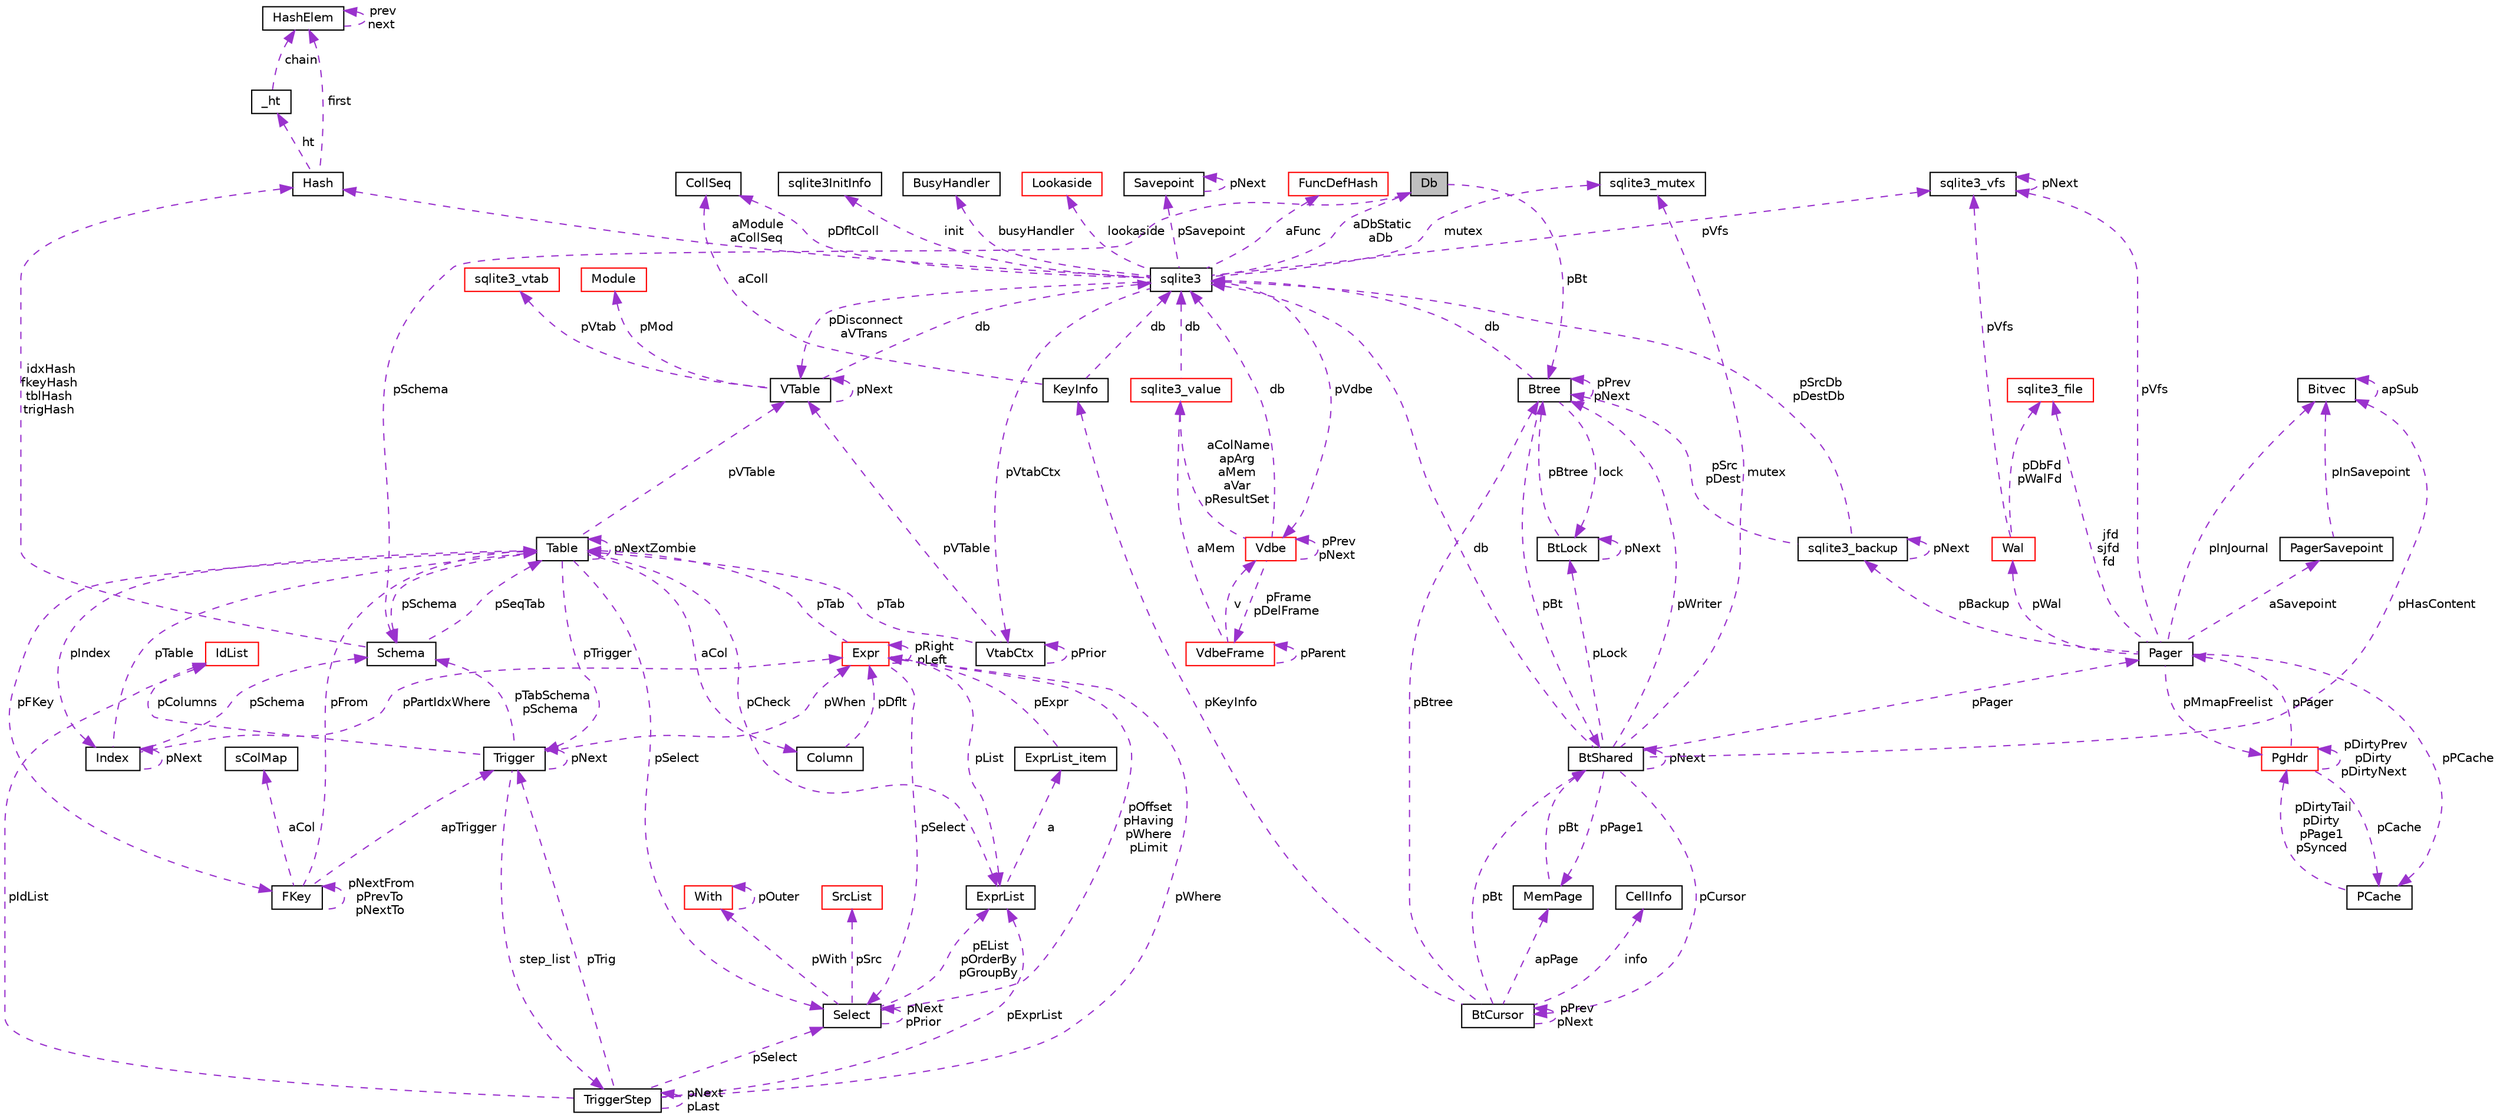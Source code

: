 digraph "Db"
{
  edge [fontname="Helvetica",fontsize="10",labelfontname="Helvetica",labelfontsize="10"];
  node [fontname="Helvetica",fontsize="10",shape=record];
  Node1 [label="Db",height=0.2,width=0.4,color="black", fillcolor="grey75", style="filled", fontcolor="black"];
  Node2 -> Node1 [dir="back",color="darkorchid3",fontsize="10",style="dashed",label=" pSchema" ,fontname="Helvetica"];
  Node2 [label="Schema",height=0.2,width=0.4,color="black", fillcolor="white", style="filled",URL="$struct_schema.html"];
  Node3 -> Node2 [dir="back",color="darkorchid3",fontsize="10",style="dashed",label=" pSeqTab" ,fontname="Helvetica"];
  Node3 [label="Table",height=0.2,width=0.4,color="black", fillcolor="white", style="filled",URL="$struct_table.html"];
  Node2 -> Node3 [dir="back",color="darkorchid3",fontsize="10",style="dashed",label=" pSchema" ,fontname="Helvetica"];
  Node4 -> Node3 [dir="back",color="darkorchid3",fontsize="10",style="dashed",label=" aCol" ,fontname="Helvetica"];
  Node4 [label="Column",height=0.2,width=0.4,color="black", fillcolor="white", style="filled",URL="$struct_column.html"];
  Node5 -> Node4 [dir="back",color="darkorchid3",fontsize="10",style="dashed",label=" pDflt" ,fontname="Helvetica"];
  Node5 [label="Expr",height=0.2,width=0.4,color="red", fillcolor="white", style="filled",URL="$struct_expr.html"];
  Node5 -> Node5 [dir="back",color="darkorchid3",fontsize="10",style="dashed",label=" pRight\npLeft" ,fontname="Helvetica"];
  Node3 -> Node5 [dir="back",color="darkorchid3",fontsize="10",style="dashed",label=" pTab" ,fontname="Helvetica"];
  Node6 -> Node5 [dir="back",color="darkorchid3",fontsize="10",style="dashed",label=" pSelect" ,fontname="Helvetica"];
  Node6 [label="Select",height=0.2,width=0.4,color="black", fillcolor="white", style="filled",URL="$struct_select.html"];
  Node5 -> Node6 [dir="back",color="darkorchid3",fontsize="10",style="dashed",label=" pOffset\npHaving\npWhere\npLimit" ,fontname="Helvetica"];
  Node7 -> Node6 [dir="back",color="darkorchid3",fontsize="10",style="dashed",label=" pWith" ,fontname="Helvetica"];
  Node7 [label="With",height=0.2,width=0.4,color="red", fillcolor="white", style="filled",URL="$struct_with.html"];
  Node7 -> Node7 [dir="back",color="darkorchid3",fontsize="10",style="dashed",label=" pOuter" ,fontname="Helvetica"];
  Node6 -> Node6 [dir="back",color="darkorchid3",fontsize="10",style="dashed",label=" pNext\npPrior" ,fontname="Helvetica"];
  Node8 -> Node6 [dir="back",color="darkorchid3",fontsize="10",style="dashed",label=" pSrc" ,fontname="Helvetica"];
  Node8 [label="SrcList",height=0.2,width=0.4,color="red", fillcolor="white", style="filled",URL="$struct_src_list.html"];
  Node9 -> Node6 [dir="back",color="darkorchid3",fontsize="10",style="dashed",label=" pEList\npOrderBy\npGroupBy" ,fontname="Helvetica"];
  Node9 [label="ExprList",height=0.2,width=0.4,color="black", fillcolor="white", style="filled",URL="$struct_expr_list.html"];
  Node10 -> Node9 [dir="back",color="darkorchid3",fontsize="10",style="dashed",label=" a" ,fontname="Helvetica"];
  Node10 [label="ExprList_item",height=0.2,width=0.4,color="black", fillcolor="white", style="filled",URL="$struct_expr_list_1_1_expr_list__item.html"];
  Node5 -> Node10 [dir="back",color="darkorchid3",fontsize="10",style="dashed",label=" pExpr" ,fontname="Helvetica"];
  Node9 -> Node5 [dir="back",color="darkorchid3",fontsize="10",style="dashed",label=" pList" ,fontname="Helvetica"];
  Node11 -> Node3 [dir="back",color="darkorchid3",fontsize="10",style="dashed",label=" pFKey" ,fontname="Helvetica"];
  Node11 [label="FKey",height=0.2,width=0.4,color="black", fillcolor="white", style="filled",URL="$struct_f_key.html"];
  Node12 -> Node11 [dir="back",color="darkorchid3",fontsize="10",style="dashed",label=" aCol" ,fontname="Helvetica"];
  Node12 [label="sColMap",height=0.2,width=0.4,color="black", fillcolor="white", style="filled",URL="$struct_f_key_1_1s_col_map.html"];
  Node11 -> Node11 [dir="back",color="darkorchid3",fontsize="10",style="dashed",label=" pNextFrom\npPrevTo\npNextTo" ,fontname="Helvetica"];
  Node3 -> Node11 [dir="back",color="darkorchid3",fontsize="10",style="dashed",label=" pFrom" ,fontname="Helvetica"];
  Node13 -> Node11 [dir="back",color="darkorchid3",fontsize="10",style="dashed",label=" apTrigger" ,fontname="Helvetica"];
  Node13 [label="Trigger",height=0.2,width=0.4,color="black", fillcolor="white", style="filled",URL="$struct_trigger.html"];
  Node14 -> Node13 [dir="back",color="darkorchid3",fontsize="10",style="dashed",label=" step_list" ,fontname="Helvetica"];
  Node14 [label="TriggerStep",height=0.2,width=0.4,color="black", fillcolor="white", style="filled",URL="$struct_trigger_step.html"];
  Node14 -> Node14 [dir="back",color="darkorchid3",fontsize="10",style="dashed",label=" pNext\npLast" ,fontname="Helvetica"];
  Node5 -> Node14 [dir="back",color="darkorchid3",fontsize="10",style="dashed",label=" pWhere" ,fontname="Helvetica"];
  Node15 -> Node14 [dir="back",color="darkorchid3",fontsize="10",style="dashed",label=" pIdList" ,fontname="Helvetica"];
  Node15 [label="IdList",height=0.2,width=0.4,color="red", fillcolor="white", style="filled",URL="$struct_id_list.html"];
  Node6 -> Node14 [dir="back",color="darkorchid3",fontsize="10",style="dashed",label=" pSelect" ,fontname="Helvetica"];
  Node13 -> Node14 [dir="back",color="darkorchid3",fontsize="10",style="dashed",label=" pTrig" ,fontname="Helvetica"];
  Node9 -> Node14 [dir="back",color="darkorchid3",fontsize="10",style="dashed",label=" pExprList" ,fontname="Helvetica"];
  Node2 -> Node13 [dir="back",color="darkorchid3",fontsize="10",style="dashed",label=" pTabSchema\npSchema" ,fontname="Helvetica"];
  Node5 -> Node13 [dir="back",color="darkorchid3",fontsize="10",style="dashed",label=" pWhen" ,fontname="Helvetica"];
  Node15 -> Node13 [dir="back",color="darkorchid3",fontsize="10",style="dashed",label=" pColumns" ,fontname="Helvetica"];
  Node13 -> Node13 [dir="back",color="darkorchid3",fontsize="10",style="dashed",label=" pNext" ,fontname="Helvetica"];
  Node16 -> Node3 [dir="back",color="darkorchid3",fontsize="10",style="dashed",label=" pVTable" ,fontname="Helvetica"];
  Node16 [label="VTable",height=0.2,width=0.4,color="black", fillcolor="white", style="filled",URL="$struct_v_table.html"];
  Node17 -> Node16 [dir="back",color="darkorchid3",fontsize="10",style="dashed",label=" db" ,fontname="Helvetica"];
  Node17 [label="sqlite3",height=0.2,width=0.4,color="black", fillcolor="white", style="filled",URL="$structsqlite3.html"];
  Node18 -> Node17 [dir="back",color="darkorchid3",fontsize="10",style="dashed",label=" pVdbe" ,fontname="Helvetica"];
  Node18 [label="Vdbe",height=0.2,width=0.4,color="red", fillcolor="white", style="filled",URL="$struct_vdbe.html"];
  Node18 -> Node18 [dir="back",color="darkorchid3",fontsize="10",style="dashed",label=" pPrev\npNext" ,fontname="Helvetica"];
  Node19 -> Node18 [dir="back",color="darkorchid3",fontsize="10",style="dashed",label=" aColName\napArg\naMem\naVar\npResultSet" ,fontname="Helvetica"];
  Node19 [label="sqlite3_value",height=0.2,width=0.4,color="red", fillcolor="white", style="filled",URL="$struct_mem.html"];
  Node17 -> Node19 [dir="back",color="darkorchid3",fontsize="10",style="dashed",label=" db" ,fontname="Helvetica"];
  Node17 -> Node18 [dir="back",color="darkorchid3",fontsize="10",style="dashed",label=" db" ,fontname="Helvetica"];
  Node20 -> Node18 [dir="back",color="darkorchid3",fontsize="10",style="dashed",label=" pFrame\npDelFrame" ,fontname="Helvetica"];
  Node20 [label="VdbeFrame",height=0.2,width=0.4,color="red", fillcolor="white", style="filled",URL="$struct_vdbe_frame.html"];
  Node19 -> Node20 [dir="back",color="darkorchid3",fontsize="10",style="dashed",label=" aMem" ,fontname="Helvetica"];
  Node18 -> Node20 [dir="back",color="darkorchid3",fontsize="10",style="dashed",label=" v" ,fontname="Helvetica"];
  Node20 -> Node20 [dir="back",color="darkorchid3",fontsize="10",style="dashed",label=" pParent" ,fontname="Helvetica"];
  Node21 -> Node17 [dir="back",color="darkorchid3",fontsize="10",style="dashed",label=" pSavepoint" ,fontname="Helvetica"];
  Node21 [label="Savepoint",height=0.2,width=0.4,color="black", fillcolor="white", style="filled",URL="$struct_savepoint.html"];
  Node21 -> Node21 [dir="back",color="darkorchid3",fontsize="10",style="dashed",label=" pNext" ,fontname="Helvetica"];
  Node22 -> Node17 [dir="back",color="darkorchid3",fontsize="10",style="dashed",label=" aFunc" ,fontname="Helvetica"];
  Node22 [label="FuncDefHash",height=0.2,width=0.4,color="red", fillcolor="white", style="filled",URL="$struct_func_def_hash.html"];
  Node23 -> Node17 [dir="back",color="darkorchid3",fontsize="10",style="dashed",label=" lookaside" ,fontname="Helvetica"];
  Node23 [label="Lookaside",height=0.2,width=0.4,color="red", fillcolor="white", style="filled",URL="$struct_lookaside.html"];
  Node24 -> Node17 [dir="back",color="darkorchid3",fontsize="10",style="dashed",label=" mutex" ,fontname="Helvetica"];
  Node24 [label="sqlite3_mutex",height=0.2,width=0.4,color="black", fillcolor="white", style="filled",URL="$structsqlite3__mutex.html"];
  Node25 -> Node17 [dir="back",color="darkorchid3",fontsize="10",style="dashed",label=" pVfs" ,fontname="Helvetica"];
  Node25 [label="sqlite3_vfs",height=0.2,width=0.4,color="black", fillcolor="white", style="filled",URL="$structsqlite3__vfs.html"];
  Node25 -> Node25 [dir="back",color="darkorchid3",fontsize="10",style="dashed",label=" pNext" ,fontname="Helvetica"];
  Node26 -> Node17 [dir="back",color="darkorchid3",fontsize="10",style="dashed",label=" init" ,fontname="Helvetica"];
  Node26 [label="sqlite3InitInfo",height=0.2,width=0.4,color="black", fillcolor="white", style="filled",URL="$structsqlite3_1_1sqlite3_init_info.html"];
  Node27 -> Node17 [dir="back",color="darkorchid3",fontsize="10",style="dashed",label=" busyHandler" ,fontname="Helvetica"];
  Node27 [label="BusyHandler",height=0.2,width=0.4,color="black", fillcolor="white", style="filled",URL="$struct_busy_handler.html"];
  Node28 -> Node17 [dir="back",color="darkorchid3",fontsize="10",style="dashed",label=" pVtabCtx" ,fontname="Helvetica"];
  Node28 [label="VtabCtx",height=0.2,width=0.4,color="black", fillcolor="white", style="filled",URL="$struct_vtab_ctx.html"];
  Node28 -> Node28 [dir="back",color="darkorchid3",fontsize="10",style="dashed",label=" pPrior" ,fontname="Helvetica"];
  Node16 -> Node28 [dir="back",color="darkorchid3",fontsize="10",style="dashed",label=" pVTable" ,fontname="Helvetica"];
  Node3 -> Node28 [dir="back",color="darkorchid3",fontsize="10",style="dashed",label=" pTab" ,fontname="Helvetica"];
  Node29 -> Node17 [dir="back",color="darkorchid3",fontsize="10",style="dashed",label=" pDfltColl" ,fontname="Helvetica"];
  Node29 [label="CollSeq",height=0.2,width=0.4,color="black", fillcolor="white", style="filled",URL="$struct_coll_seq.html"];
  Node16 -> Node17 [dir="back",color="darkorchid3",fontsize="10",style="dashed",label=" pDisconnect\naVTrans" ,fontname="Helvetica"];
  Node1 -> Node17 [dir="back",color="darkorchid3",fontsize="10",style="dashed",label=" aDbStatic\naDb" ,fontname="Helvetica"];
  Node30 -> Node17 [dir="back",color="darkorchid3",fontsize="10",style="dashed",label=" aModule\naCollSeq" ,fontname="Helvetica"];
  Node30 [label="Hash",height=0.2,width=0.4,color="black", fillcolor="white", style="filled",URL="$struct_hash.html"];
  Node31 -> Node30 [dir="back",color="darkorchid3",fontsize="10",style="dashed",label=" ht" ,fontname="Helvetica"];
  Node31 [label="_ht",height=0.2,width=0.4,color="black", fillcolor="white", style="filled",URL="$struct_hash_1_1__ht.html"];
  Node32 -> Node31 [dir="back",color="darkorchid3",fontsize="10",style="dashed",label=" chain" ,fontname="Helvetica"];
  Node32 [label="HashElem",height=0.2,width=0.4,color="black", fillcolor="white", style="filled",URL="$struct_hash_elem.html"];
  Node32 -> Node32 [dir="back",color="darkorchid3",fontsize="10",style="dashed",label=" prev\nnext" ,fontname="Helvetica"];
  Node32 -> Node30 [dir="back",color="darkorchid3",fontsize="10",style="dashed",label=" first" ,fontname="Helvetica"];
  Node16 -> Node16 [dir="back",color="darkorchid3",fontsize="10",style="dashed",label=" pNext" ,fontname="Helvetica"];
  Node33 -> Node16 [dir="back",color="darkorchid3",fontsize="10",style="dashed",label=" pMod" ,fontname="Helvetica"];
  Node33 [label="Module",height=0.2,width=0.4,color="red", fillcolor="white", style="filled",URL="$struct_module.html"];
  Node34 -> Node16 [dir="back",color="darkorchid3",fontsize="10",style="dashed",label=" pVtab" ,fontname="Helvetica"];
  Node34 [label="sqlite3_vtab",height=0.2,width=0.4,color="red", fillcolor="white", style="filled",URL="$structsqlite3__vtab.html"];
  Node3 -> Node3 [dir="back",color="darkorchid3",fontsize="10",style="dashed",label=" pNextZombie" ,fontname="Helvetica"];
  Node13 -> Node3 [dir="back",color="darkorchid3",fontsize="10",style="dashed",label=" pTrigger" ,fontname="Helvetica"];
  Node6 -> Node3 [dir="back",color="darkorchid3",fontsize="10",style="dashed",label=" pSelect" ,fontname="Helvetica"];
  Node9 -> Node3 [dir="back",color="darkorchid3",fontsize="10",style="dashed",label=" pCheck" ,fontname="Helvetica"];
  Node35 -> Node3 [dir="back",color="darkorchid3",fontsize="10",style="dashed",label=" pIndex" ,fontname="Helvetica"];
  Node35 [label="Index",height=0.2,width=0.4,color="black", fillcolor="white", style="filled",URL="$struct_index.html"];
  Node2 -> Node35 [dir="back",color="darkorchid3",fontsize="10",style="dashed",label=" pSchema" ,fontname="Helvetica"];
  Node5 -> Node35 [dir="back",color="darkorchid3",fontsize="10",style="dashed",label=" pPartIdxWhere" ,fontname="Helvetica"];
  Node3 -> Node35 [dir="back",color="darkorchid3",fontsize="10",style="dashed",label=" pTable" ,fontname="Helvetica"];
  Node35 -> Node35 [dir="back",color="darkorchid3",fontsize="10",style="dashed",label=" pNext" ,fontname="Helvetica"];
  Node30 -> Node2 [dir="back",color="darkorchid3",fontsize="10",style="dashed",label=" idxHash\nfkeyHash\ntblHash\ntrigHash" ,fontname="Helvetica"];
  Node36 -> Node1 [dir="back",color="darkorchid3",fontsize="10",style="dashed",label=" pBt" ,fontname="Helvetica"];
  Node36 [label="Btree",height=0.2,width=0.4,color="black", fillcolor="white", style="filled",URL="$struct_btree.html"];
  Node37 -> Node36 [dir="back",color="darkorchid3",fontsize="10",style="dashed",label=" pBt" ,fontname="Helvetica"];
  Node37 [label="BtShared",height=0.2,width=0.4,color="black", fillcolor="white", style="filled",URL="$struct_bt_shared.html"];
  Node38 -> Node37 [dir="back",color="darkorchid3",fontsize="10",style="dashed",label=" pCursor" ,fontname="Helvetica"];
  Node38 [label="BtCursor",height=0.2,width=0.4,color="black", fillcolor="white", style="filled",URL="$struct_bt_cursor.html"];
  Node38 -> Node38 [dir="back",color="darkorchid3",fontsize="10",style="dashed",label=" pPrev\npNext" ,fontname="Helvetica"];
  Node39 -> Node38 [dir="back",color="darkorchid3",fontsize="10",style="dashed",label=" info" ,fontname="Helvetica"];
  Node39 [label="CellInfo",height=0.2,width=0.4,color="black", fillcolor="white", style="filled",URL="$struct_cell_info.html"];
  Node37 -> Node38 [dir="back",color="darkorchid3",fontsize="10",style="dashed",label=" pBt" ,fontname="Helvetica"];
  Node40 -> Node38 [dir="back",color="darkorchid3",fontsize="10",style="dashed",label=" apPage" ,fontname="Helvetica"];
  Node40 [label="MemPage",height=0.2,width=0.4,color="black", fillcolor="white", style="filled",URL="$struct_mem_page.html"];
  Node37 -> Node40 [dir="back",color="darkorchid3",fontsize="10",style="dashed",label=" pBt" ,fontname="Helvetica"];
  Node41 -> Node38 [dir="back",color="darkorchid3",fontsize="10",style="dashed",label=" pKeyInfo" ,fontname="Helvetica"];
  Node41 [label="KeyInfo",height=0.2,width=0.4,color="black", fillcolor="white", style="filled",URL="$struct_key_info.html"];
  Node17 -> Node41 [dir="back",color="darkorchid3",fontsize="10",style="dashed",label=" db" ,fontname="Helvetica"];
  Node29 -> Node41 [dir="back",color="darkorchid3",fontsize="10",style="dashed",label=" aColl" ,fontname="Helvetica"];
  Node36 -> Node38 [dir="back",color="darkorchid3",fontsize="10",style="dashed",label=" pBtree" ,fontname="Helvetica"];
  Node37 -> Node37 [dir="back",color="darkorchid3",fontsize="10",style="dashed",label=" pNext" ,fontname="Helvetica"];
  Node17 -> Node37 [dir="back",color="darkorchid3",fontsize="10",style="dashed",label=" db" ,fontname="Helvetica"];
  Node42 -> Node37 [dir="back",color="darkorchid3",fontsize="10",style="dashed",label=" pHasContent" ,fontname="Helvetica"];
  Node42 [label="Bitvec",height=0.2,width=0.4,color="black", fillcolor="white", style="filled",URL="$struct_bitvec.html"];
  Node42 -> Node42 [dir="back",color="darkorchid3",fontsize="10",style="dashed",label=" apSub" ,fontname="Helvetica"];
  Node24 -> Node37 [dir="back",color="darkorchid3",fontsize="10",style="dashed",label=" mutex" ,fontname="Helvetica"];
  Node43 -> Node37 [dir="back",color="darkorchid3",fontsize="10",style="dashed",label=" pLock" ,fontname="Helvetica"];
  Node43 [label="BtLock",height=0.2,width=0.4,color="black", fillcolor="white", style="filled",URL="$struct_bt_lock.html"];
  Node43 -> Node43 [dir="back",color="darkorchid3",fontsize="10",style="dashed",label=" pNext" ,fontname="Helvetica"];
  Node36 -> Node43 [dir="back",color="darkorchid3",fontsize="10",style="dashed",label=" pBtree" ,fontname="Helvetica"];
  Node40 -> Node37 [dir="back",color="darkorchid3",fontsize="10",style="dashed",label=" pPage1" ,fontname="Helvetica"];
  Node36 -> Node37 [dir="back",color="darkorchid3",fontsize="10",style="dashed",label=" pWriter" ,fontname="Helvetica"];
  Node44 -> Node37 [dir="back",color="darkorchid3",fontsize="10",style="dashed",label=" pPager" ,fontname="Helvetica"];
  Node44 [label="Pager",height=0.2,width=0.4,color="black", fillcolor="white", style="filled",URL="$struct_pager.html"];
  Node45 -> Node44 [dir="back",color="darkorchid3",fontsize="10",style="dashed",label=" pPCache" ,fontname="Helvetica"];
  Node45 [label="PCache",height=0.2,width=0.4,color="black", fillcolor="white", style="filled",URL="$struct_p_cache.html"];
  Node46 -> Node45 [dir="back",color="darkorchid3",fontsize="10",style="dashed",label=" pDirtyTail\npDirty\npPage1\npSynced" ,fontname="Helvetica"];
  Node46 [label="PgHdr",height=0.2,width=0.4,color="red", fillcolor="white", style="filled",URL="$struct_pg_hdr.html"];
  Node45 -> Node46 [dir="back",color="darkorchid3",fontsize="10",style="dashed",label=" pCache" ,fontname="Helvetica"];
  Node46 -> Node46 [dir="back",color="darkorchid3",fontsize="10",style="dashed",label=" pDirtyPrev\npDirty\npDirtyNext" ,fontname="Helvetica"];
  Node44 -> Node46 [dir="back",color="darkorchid3",fontsize="10",style="dashed",label=" pPager" ,fontname="Helvetica"];
  Node47 -> Node44 [dir="back",color="darkorchid3",fontsize="10",style="dashed",label=" pBackup" ,fontname="Helvetica"];
  Node47 [label="sqlite3_backup",height=0.2,width=0.4,color="black", fillcolor="white", style="filled",URL="$structsqlite3__backup.html"];
  Node47 -> Node47 [dir="back",color="darkorchid3",fontsize="10",style="dashed",label=" pNext" ,fontname="Helvetica"];
  Node17 -> Node47 [dir="back",color="darkorchid3",fontsize="10",style="dashed",label=" pSrcDb\npDestDb" ,fontname="Helvetica"];
  Node36 -> Node47 [dir="back",color="darkorchid3",fontsize="10",style="dashed",label=" pSrc\npDest" ,fontname="Helvetica"];
  Node42 -> Node44 [dir="back",color="darkorchid3",fontsize="10",style="dashed",label=" pInJournal" ,fontname="Helvetica"];
  Node48 -> Node44 [dir="back",color="darkorchid3",fontsize="10",style="dashed",label=" jfd\nsjfd\nfd" ,fontname="Helvetica"];
  Node48 [label="sqlite3_file",height=0.2,width=0.4,color="red", fillcolor="white", style="filled",URL="$structsqlite3__file.html"];
  Node25 -> Node44 [dir="back",color="darkorchid3",fontsize="10",style="dashed",label=" pVfs" ,fontname="Helvetica"];
  Node46 -> Node44 [dir="back",color="darkorchid3",fontsize="10",style="dashed",label=" pMmapFreelist" ,fontname="Helvetica"];
  Node49 -> Node44 [dir="back",color="darkorchid3",fontsize="10",style="dashed",label=" pWal" ,fontname="Helvetica"];
  Node49 [label="Wal",height=0.2,width=0.4,color="red", fillcolor="white", style="filled",URL="$struct_wal.html"];
  Node48 -> Node49 [dir="back",color="darkorchid3",fontsize="10",style="dashed",label=" pDbFd\npWalFd" ,fontname="Helvetica"];
  Node25 -> Node49 [dir="back",color="darkorchid3",fontsize="10",style="dashed",label=" pVfs" ,fontname="Helvetica"];
  Node50 -> Node44 [dir="back",color="darkorchid3",fontsize="10",style="dashed",label=" aSavepoint" ,fontname="Helvetica"];
  Node50 [label="PagerSavepoint",height=0.2,width=0.4,color="black", fillcolor="white", style="filled",URL="$struct_pager_savepoint.html"];
  Node42 -> Node50 [dir="back",color="darkorchid3",fontsize="10",style="dashed",label=" pInSavepoint" ,fontname="Helvetica"];
  Node17 -> Node36 [dir="back",color="darkorchid3",fontsize="10",style="dashed",label=" db" ,fontname="Helvetica"];
  Node43 -> Node36 [dir="back",color="darkorchid3",fontsize="10",style="dashed",label=" lock" ,fontname="Helvetica"];
  Node36 -> Node36 [dir="back",color="darkorchid3",fontsize="10",style="dashed",label=" pPrev\npNext" ,fontname="Helvetica"];
}
